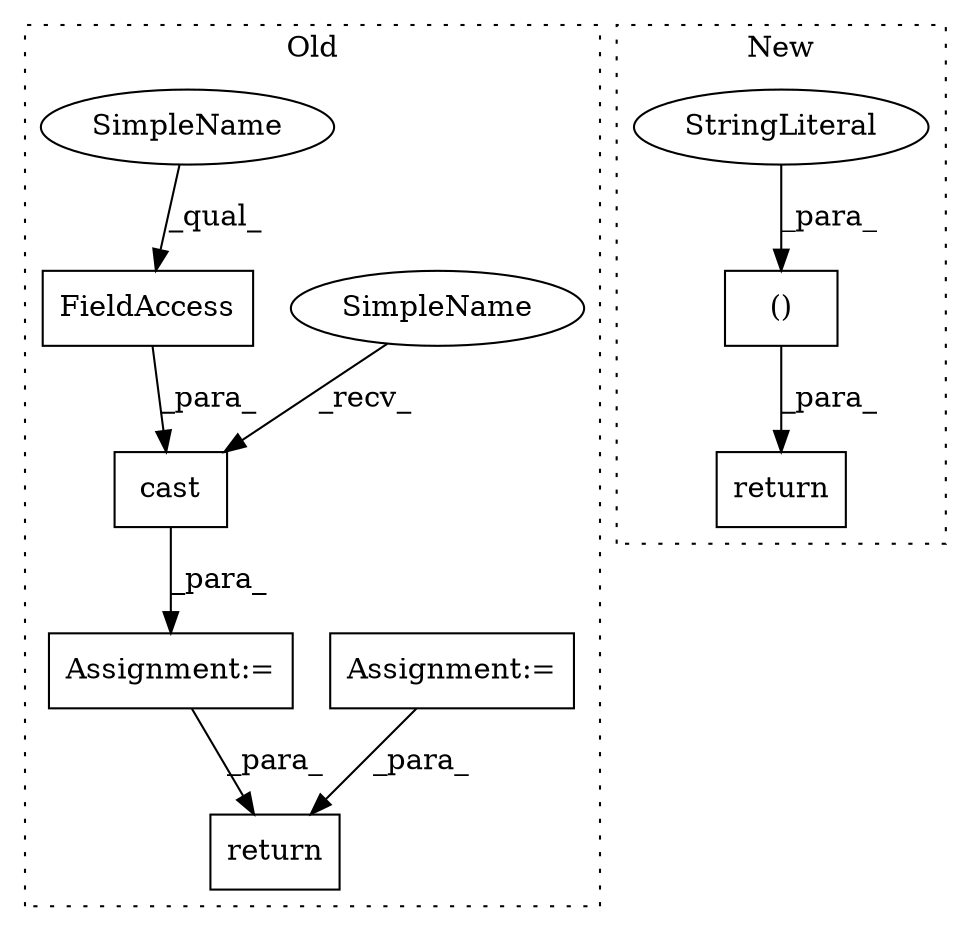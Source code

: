 digraph G {
subgraph cluster0 {
1 [label="cast" a="32" s="3469,3530" l="5,1" shape="box"];
3 [label="return" a="41" s="3769" l="7" shape="box"];
4 [label="FieldAccess" a="22" s="3514" l="16" shape="box"];
5 [label="Assignment:=" a="7" s="3457" l="1" shape="box"];
7 [label="Assignment:=" a="7" s="3679" l="1" shape="box"];
9 [label="SimpleName" a="42" s="3458" l="10" shape="ellipse"];
10 [label="SimpleName" a="42" s="3514" l="10" shape="ellipse"];
label = "Old";
style="dotted";
}
subgraph cluster1 {
2 [label="return" a="41" s="4079" l="7" shape="box"];
6 [label="()" a="106" s="4122" l="79" shape="box"];
8 [label="StringLiteral" a="45" s="4156" l="16" shape="ellipse"];
label = "New";
style="dotted";
}
1 -> 5 [label="_para_"];
4 -> 1 [label="_para_"];
5 -> 3 [label="_para_"];
6 -> 2 [label="_para_"];
7 -> 3 [label="_para_"];
8 -> 6 [label="_para_"];
9 -> 1 [label="_recv_"];
10 -> 4 [label="_qual_"];
}